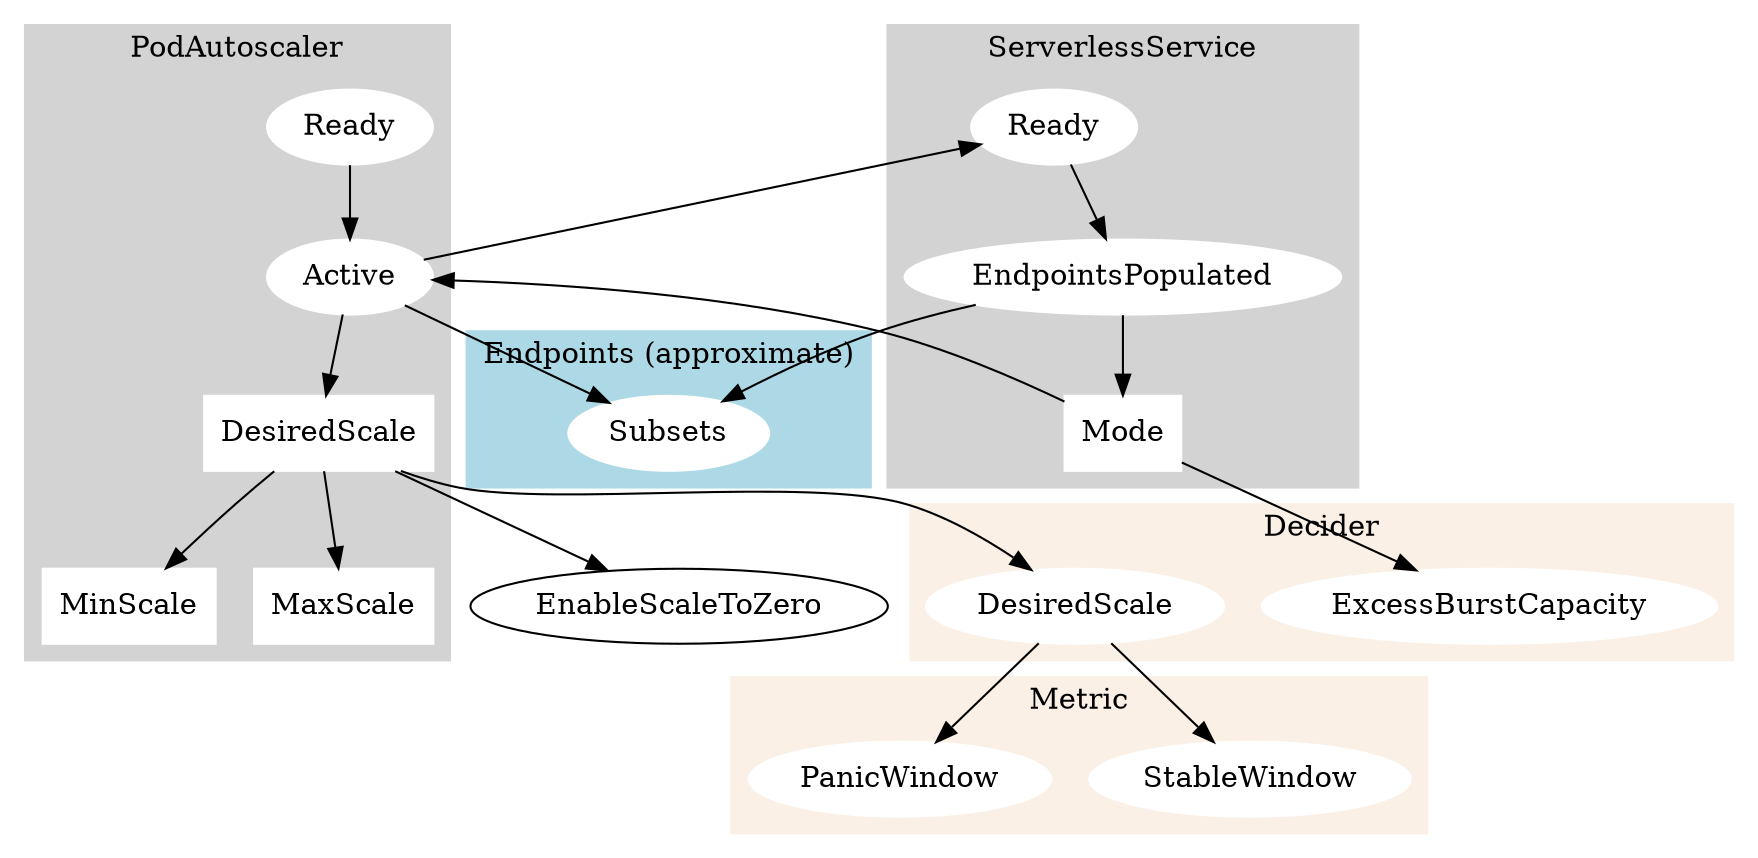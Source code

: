 digraph lifecycle {
  graph [style=filled,color=lightgrey]
  node [style=filled,color=white];

  EnableScaleToZero [label="EnableScaleToZero", fillcolor=white, color=black, href="https://godoc.org/github.com/knative/serving/pkg/autoscaler#Config.EnableScaleToZero"]

  subgraph cluster_kpa {
    label = "PodAutoscaler";
    href="https://godoc.org/github.com/knative/serving/pkg/apis/autoscaling/v1alpha1#PodAutoscalerStatus"

    PodAutoscalerConditionReady [label=Ready, href="https://godoc.org/github.com/knative/serving/pkg/apis/autoscaling/v1alpha1#PodAutoscalerConditionReady"]
    PodAutoscalerConditionActive [label=Active, href="https://godoc.org/github.com/knative/serving/pkg/apis/autoscaling/v1alpha1#PodAutoscalerConditionActive"]

    PodAutoscalerConditionReady -> PodAutoscalerConditionActive

    PodAutoscalerMinScale [label=MinScale, shape=box, href="https://godoc.org/github.com/knative/serving/pkg/apis/autoscaling#MinScaleAnnotationKey"]
    PodAutoscalerMaxScale [label=MaxScale, shape=box, href="https://godoc.org/github.com/knative/serving/pkg/apis/autoscaling#MaxScaleAnnotationKey"]

    PodAutoscalerDesiredScale [label=DesiredScale, shape=box]
    PodAutoscalerDesiredScale -> PodAutoscalerMinScale
    PodAutoscalerDesiredScale -> PodAutoscalerMaxScale
  }

  subgraph cluster_decider {
    label = "Decider";
    href="https://godoc.org/github.com/knative/serving/pkg/autoscaler#DeciderStatus"
    style = filled
    color = linen

    DeciderDesiredScale [label=DesiredScale, href="https://godoc.org/github.com/knative/serving/pkg/autoscaler#DeciderStatus.DesiredScale"]
    DeciderExcessBurstCapacity [label=ExcessBurstCapacity, href="https://godoc.org/github.com/knative/serving/pkg/autoscaler#DeciderStatus.ExcessBurstCapacity"]
  }

  subgraph cluster_metric {
    label = "Metric";
    href="https://godoc.org/github.com/knative/serving/pkg/apis/autoscaling/v1alpha1#MetricStatus"
    style = filled
    color = linen

    MetricStableWindow [label=StableWindow, href="https://godoc.org/github.com/knative/serving/pkg/apis/autoscaling/v1alpha1#MetricStableWindow"]
    MetricPanicWindow [label=PanicWindow, href="https://godoc.org/github.com/knative/serving/pkg/apis/autoscaling/v1alpha1#MetricPanicWindow"]
  }

  subgraph cluster_sks {
    label = "ServerlessService";
    href="https://godoc.org/github.com/knative/serving/pkg/apis/networking/v1alpha1#ServerlessServiceStatus"

    ServerlessServiceConditionReady [label=Ready, href="https://godoc.org/github.com/knative/serving/pkg/apis/networking/v1alpha1#ServerlessServiceConditionReady"]
    ServerlessServiceConditionEndspointsPopulated [label=EndpointsPopulated, href="https://godoc.org/github.com/knative/serving/pkg/apis/networking/v1alpha1#ServerlessServiceConditionEndspointsPopulated"]
    ServerlessServiceMode [label=Mode, shape=box, href="https://godoc.org/github.com/knative/serving/pkg/apis/networking/v1alpha1#ServerlessServiceSpec.Mode"]

    ServerlessServiceConditionReady -> ServerlessServiceConditionEndspointsPopulated
    ServerlessServiceConditionEndspointsPopulated -> ServerlessServiceMode
  }

  subgraph cluster_endpoints {
    label = "Endpoints (approximate)";
    href = "https://godoc.org/k8s.io/api/apps/v1#Endpoints"
    style = filled
    color = lightblue

    EndpointsSubsets [label=Subsets, href="https://godoc.org/k8s.io/api/apps/v1#Endpoints.Subsets"]
  }

  PodAutoscalerConditionActive -> ServerlessServiceConditionReady
  PodAutoscalerConditionActive -> PodAutoscalerDesiredScale
  PodAutoscalerConditionActive -> EndpointsSubsets

  PodAutoscalerDesiredScale -> DeciderDesiredScale
  PodAutoscalerDesiredScale -> EnableScaleToZero

  DeciderDesiredScale -> MetricStableWindow
  DeciderDesiredScale -> MetricPanicWindow

  ServerlessServiceConditionEndspointsPopulated -> EndpointsSubsets
  ServerlessServiceMode -> PodAutoscalerConditionActive
  ServerlessServiceMode -> DeciderExcessBurstCapacity
}
